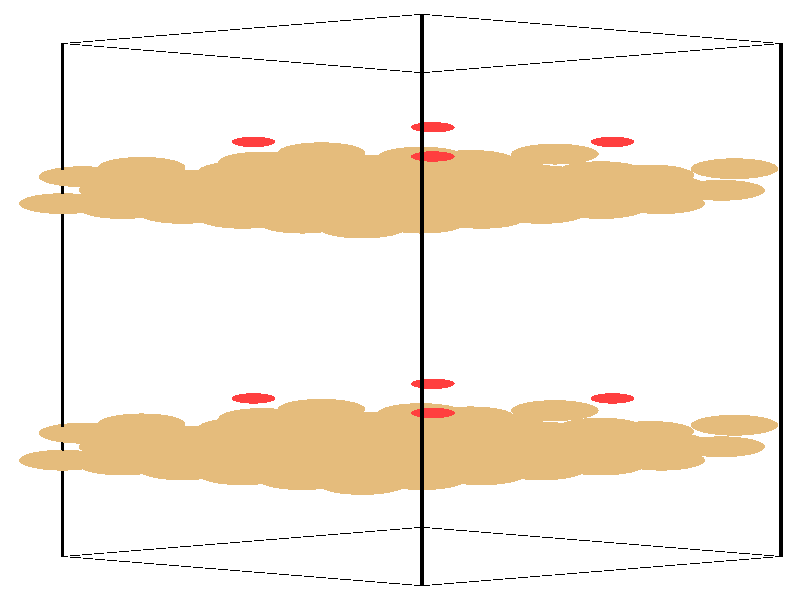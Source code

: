#include "colors.inc"
#include "finish.inc"

global_settings {assumed_gamma 1 max_trace_level 6}
background {color White}
camera {orthographic
  right -24.13*x up 76.08*y
  direction 1.00*z
  location <0,0,50.00> look_at <0,0,0>}
light_source {<  2.00,   3.00,  40.00> color White
  area_light <0.70, 0, 0>, <0, 0.70, 0>, 3, 3
  adaptive 1 jitter}

#declare simple = finish {phong 0.7}
#declare pale = finish {ambient .5 diffuse .85 roughness .001 specular 0.200 }
#declare intermediate = finish {ambient 0.3 diffuse 0.6 specular 0.10 roughness 0.04 }
#declare vmd = finish {ambient .0 diffuse .65 phong 0.1 phong_size 40. specular 0.500 }
#declare jmol = finish {ambient .2 diffuse .6 specular 1 roughness .001 metallic}
#declare ase2 = finish {ambient 0.05 brilliance 3 diffuse 0.6 metallic specular 0.70 roughness 0.04 reflection 0.15}
#declare ase3 = finish {ambient .15 brilliance 2 diffuse .6 metallic specular 1. roughness .001 reflection .0}
#declare glass = finish {ambient .05 diffuse .3 specular 1. roughness .001}
#declare glass2 = finish {ambient .0 diffuse .3 specular 1. reflection .25 roughness .001}
#declare Rcell = 0.050;
#declare Rbond = 0.100;

#macro atom(LOC, R, COL, TRANS, FIN)
  sphere{LOC, R texture{pigment{color COL transmit TRANS} finish{FIN}}}
#end
#macro constrain(LOC, R, COL, TRANS FIN)
union{torus{R, Rcell rotate 45*z texture{pigment{color COL transmit TRANS} finish{FIN}}}
      torus{R, Rcell rotate -45*z texture{pigment{color COL transmit TRANS} finish{FIN}}}
      translate LOC}
#end

cylinder {<-10.17, -32.52, -33.83>, <  0.66, -36.23, -23.65>, Rcell pigment {Black}}
cylinder {<  0.66, -28.82, -44.00>, < 11.49, -32.52, -33.83>, Rcell pigment {Black}}
cylinder {<  0.66,  36.23, -20.33>, < 11.49,  32.52, -10.15>, Rcell pigment {Black}}
cylinder {<-10.17,  32.52, -10.15>, <  0.66,  28.82,   0.03>, Rcell pigment {Black}}
cylinder {<-10.17, -32.52, -33.83>, <  0.66, -28.82, -44.00>, Rcell pigment {Black}}
cylinder {<  0.66, -36.23, -23.65>, < 11.49, -32.52, -33.83>, Rcell pigment {Black}}
cylinder {<  0.66,  28.82,   0.03>, < 11.49,  32.52, -10.15>, Rcell pigment {Black}}
cylinder {<-10.17,  32.52, -10.15>, <  0.66,  36.23, -20.33>, Rcell pigment {Black}}
cylinder {<-10.17, -32.52, -33.83>, <-10.17,  32.52, -10.15>, Rcell pigment {Black}}
cylinder {<  0.66, -36.23, -23.65>, <  0.66,  28.82,   0.03>, Rcell pigment {Black}}
cylinder {< 11.49, -32.52, -33.83>, < 11.49,  32.52, -10.15>, Rcell pigment {Black}}
cylinder {<  0.66, -28.82, -44.00>, <  0.66,  36.23, -20.33>, Rcell pigment {Black}}
atom(<-10.17, -20.31, -29.38>, 1.32, rgb <0.78, 0.50, 0.20>, 0.0, ase3) // #0 
atom(< -8.37, -20.92, -27.68>, 1.32, rgb <0.78, 0.50, 0.20>, 0.0, ase3) // #1 
atom(< -6.56, -21.54, -25.99>, 1.32, rgb <0.78, 0.50, 0.20>, 0.0, ase3) // #2 
atom(< -8.37, -19.69, -31.08>, 1.32, rgb <0.78, 0.50, 0.20>, 0.0, ase3) // #3 
atom(< -6.56, -20.31, -29.38>, 1.32, rgb <0.78, 0.50, 0.20>, 0.0, ase3) // #4 
atom(< -4.76, -20.92, -27.68>, 1.32, rgb <0.78, 0.50, 0.20>, 0.0, ase3) // #5 
atom(< -6.56, -19.07, -32.77>, 1.32, rgb <0.78, 0.50, 0.20>, 0.0, ase3) // #6 
atom(< -4.76, -19.69, -31.08>, 1.32, rgb <0.78, 0.50, 0.20>, 0.0, ase3) // #7 
atom(< -2.95, -20.31, -29.38>, 1.32, rgb <0.78, 0.50, 0.20>, 0.0, ase3) // #8 
atom(< -8.37, -18.61, -28.76>, 1.32, rgb <0.78, 0.50, 0.20>, 0.0, ase3) // #9 
atom(< -6.56, -19.23, -27.07>, 1.32, rgb <0.78, 0.50, 0.20>, 0.0, ase3) // #10 
atom(< -4.76, -19.85, -25.37>, 1.32, rgb <0.78, 0.50, 0.20>, 0.0, ase3) // #11 
atom(< -6.56, -17.99, -30.46>, 1.32, rgb <0.78, 0.50, 0.20>, 0.0, ase3) // #12 
atom(< -4.76, -18.61, -28.76>, 1.32, rgb <0.78, 0.50, 0.20>, 0.0, ase3) // #13 
atom(< -2.95, -19.23, -27.07>, 1.32, rgb <0.78, 0.50, 0.20>, 0.0, ase3) // #14 
atom(< -4.76, -17.38, -32.15>, 1.32, rgb <0.78, 0.50, 0.20>, 0.0, ase3) // #15 
atom(< -2.95, -17.99, -30.46>, 1.32, rgb <0.78, 0.50, 0.20>, 0.0, ase3) // #16 
atom(< -1.14, -18.61, -28.76>, 1.32, rgb <0.78, 0.50, 0.20>, 0.0, ase3) // #17 
atom(< -9.58, -16.89, -28.66>, 1.32, rgb <0.78, 0.50, 0.20>, 0.0, ase3) // #18 
atom(< -8.32, -17.69, -26.60>, 1.32, rgb <0.78, 0.50, 0.20>, 0.0, ase3) // #19 
atom(< -6.93, -17.84, -25.06>, 1.32, rgb <0.78, 0.50, 0.20>, 0.0, ase3) // #20 
atom(< -7.79, -15.71, -28.87>, 1.32, rgb <0.78, 0.50, 0.20>, 0.0, ase3) // #21 
atom(< -6.28, -17.33, -28.08>, 1.32, rgb <0.78, 0.50, 0.20>, 0.0, ase3) // #22 
atom(< -4.35, -17.25, -26.00>, 1.32, rgb <0.78, 0.50, 0.20>, 0.0, ase3) // #23 
atom(<  4.67, -17.73, -22.98>, 1.32, rgb <0.78, 0.50, 0.20>, 0.0, ase3) // #24 
atom(< -4.78, -16.25, -30.27>, 1.32, rgb <0.78, 0.50, 0.20>, 0.0, ase3) // #25 
atom(< -3.28, -16.67, -28.12>, 1.32, rgb <0.78, 0.50, 0.20>, 0.0, ase3) // #26 
atom(<  0.99, -10.62, -32.63>, 0.66, rgb <1.00, 0.05, 0.05>, 0.0, ase3) // #27 
atom(< -0.75, -22.53, -27.57>, 0.76, rgb <0.56, 0.56, 0.56>, 0.0, ase3) // #28 
atom(<-10.17,  12.22, -17.54>, 1.32, rgb <0.78, 0.50, 0.20>, 0.0, ase3) // #29 
atom(< -8.37,  11.60, -15.85>, 1.32, rgb <0.78, 0.50, 0.20>, 0.0, ase3) // #30 
atom(< -6.56,  10.98, -14.15>, 1.32, rgb <0.78, 0.50, 0.20>, 0.0, ase3) // #31 
atom(< -8.37,  12.83, -19.24>, 1.32, rgb <0.78, 0.50, 0.20>, 0.0, ase3) // #32 
atom(< -6.56,  12.22, -17.54>, 1.32, rgb <0.78, 0.50, 0.20>, 0.0, ase3) // #33 
atom(< -4.76,  11.60, -15.85>, 1.32, rgb <0.78, 0.50, 0.20>, 0.0, ase3) // #34 
atom(< -6.56,  13.45, -20.93>, 1.32, rgb <0.78, 0.50, 0.20>, 0.0, ase3) // #35 
atom(< -4.76,  12.83, -19.24>, 1.32, rgb <0.78, 0.50, 0.20>, 0.0, ase3) // #36 
atom(< -2.95,  12.22, -17.54>, 1.32, rgb <0.78, 0.50, 0.20>, 0.0, ase3) // #37 
atom(< -8.37,  13.91, -16.92>, 1.32, rgb <0.78, 0.50, 0.20>, 0.0, ase3) // #38 
atom(< -6.56,  13.29, -15.23>, 1.32, rgb <0.78, 0.50, 0.20>, 0.0, ase3) // #39 
atom(< -4.76,  12.68, -13.53>, 1.32, rgb <0.78, 0.50, 0.20>, 0.0, ase3) // #40 
atom(< -6.56,  14.53, -18.62>, 1.32, rgb <0.78, 0.50, 0.20>, 0.0, ase3) // #41 
atom(< -4.76,  13.91, -16.92>, 1.32, rgb <0.78, 0.50, 0.20>, 0.0, ase3) // #42 
atom(< -2.95,  13.29, -15.23>, 1.32, rgb <0.78, 0.50, 0.20>, 0.0, ase3) // #43 
atom(< -4.76,  15.15, -20.32>, 1.32, rgb <0.78, 0.50, 0.20>, 0.0, ase3) // #44 
atom(< -2.95,  14.53, -18.62>, 1.32, rgb <0.78, 0.50, 0.20>, 0.0, ase3) // #45 
atom(< -1.14,  13.91, -16.92>, 1.32, rgb <0.78, 0.50, 0.20>, 0.0, ase3) // #46 
atom(< -9.58,  15.64, -16.83>, 1.32, rgb <0.78, 0.50, 0.20>, 0.0, ase3) // #47 
atom(< -8.32,  14.83, -14.76>, 1.32, rgb <0.78, 0.50, 0.20>, 0.0, ase3) // #48 
atom(< -6.93,  14.68, -13.22>, 1.32, rgb <0.78, 0.50, 0.20>, 0.0, ase3) // #49 
atom(< -7.79,  16.82, -17.03>, 1.32, rgb <0.78, 0.50, 0.20>, 0.0, ase3) // #50 
atom(< -6.28,  15.19, -16.25>, 1.32, rgb <0.78, 0.50, 0.20>, 0.0, ase3) // #51 
atom(< -4.35,  15.27, -14.16>, 1.32, rgb <0.78, 0.50, 0.20>, 0.0, ase3) // #52 
atom(<  4.67,  14.79, -11.14>, 1.32, rgb <0.78, 0.50, 0.20>, 0.0, ase3) // #53 
atom(< -4.78,  16.27, -18.44>, 1.32, rgb <0.78, 0.50, 0.20>, 0.0, ase3) // #54 
atom(< -3.28,  15.85, -16.29>, 1.32, rgb <0.78, 0.50, 0.20>, 0.0, ase3) // #55 
atom(<  0.99,  21.90, -20.79>, 0.66, rgb <1.00, 0.05, 0.05>, 0.0, ase3) // #56 
atom(< -0.75,  10.00, -15.74>, 0.76, rgb <0.56, 0.56, 0.56>, 0.0, ase3) // #57 
atom(< -4.76, -18.45, -34.47>, 1.32, rgb <0.78, 0.50, 0.20>, 0.0, ase3) // #58 
atom(< -2.95, -19.07, -32.77>, 1.32, rgb <0.78, 0.50, 0.20>, 0.0, ase3) // #59 
atom(< -1.15, -19.69, -31.08>, 1.32, rgb <0.78, 0.50, 0.20>, 0.0, ase3) // #60 
atom(< -2.95, -17.84, -36.16>, 1.32, rgb <0.78, 0.50, 0.20>, 0.0, ase3) // #61 
atom(< -1.15, -18.45, -34.47>, 1.32, rgb <0.78, 0.50, 0.20>, 0.0, ase3) // #62 
atom(<  0.66, -19.07, -32.77>, 1.32, rgb <0.78, 0.50, 0.20>, 0.0, ase3) // #63 
atom(< -1.15, -17.22, -37.86>, 1.32, rgb <0.78, 0.50, 0.20>, 0.0, ase3) // #64 
atom(<  0.66, -17.84, -36.16>, 1.32, rgb <0.78, 0.50, 0.20>, 0.0, ase3) // #65 
atom(<  2.46, -18.45, -34.47>, 1.32, rgb <0.78, 0.50, 0.20>, 0.0, ase3) // #66 
atom(< -2.95, -16.76, -33.85>, 1.32, rgb <0.78, 0.50, 0.20>, 0.0, ase3) // #67 
atom(< -1.15, -17.38, -32.15>, 1.32, rgb <0.78, 0.50, 0.20>, 0.0, ase3) // #68 
atom(<  0.66, -17.99, -30.46>, 1.32, rgb <0.78, 0.50, 0.20>, 0.0, ase3) // #69 
atom(< -1.15, -16.14, -35.55>, 1.32, rgb <0.78, 0.50, 0.20>, 0.0, ase3) // #70 
atom(<  0.66, -16.76, -33.85>, 1.32, rgb <0.78, 0.50, 0.20>, 0.0, ase3) // #71 
atom(<  2.46, -17.38, -32.15>, 1.32, rgb <0.78, 0.50, 0.20>, 0.0, ase3) // #72 
atom(<  0.66, -15.52, -37.24>, 1.32, rgb <0.78, 0.50, 0.20>, 0.0, ase3) // #73 
atom(<  2.46, -16.14, -35.55>, 1.32, rgb <0.78, 0.50, 0.20>, 0.0, ase3) // #74 
atom(<  4.27, -16.76, -33.85>, 1.32, rgb <0.78, 0.50, 0.20>, 0.0, ase3) // #75 
atom(< -4.16, -15.03, -33.75>, 1.32, rgb <0.78, 0.50, 0.20>, 0.0, ase3) // #76 
atom(< -2.91, -15.84, -31.68>, 1.32, rgb <0.78, 0.50, 0.20>, 0.0, ase3) // #77 
atom(< -1.51, -15.99, -30.15>, 1.32, rgb <0.78, 0.50, 0.20>, 0.0, ase3) // #78 
atom(< -2.37, -13.86, -33.95>, 1.32, rgb <0.78, 0.50, 0.20>, 0.0, ase3) // #79 
atom(< -0.87, -15.48, -33.17>, 1.32, rgb <0.78, 0.50, 0.20>, 0.0, ase3) // #80 
atom(<  1.06, -15.40, -31.08>, 1.32, rgb <0.78, 0.50, 0.20>, 0.0, ase3) // #81 
atom(< 10.09, -15.88, -28.06>, 1.32, rgb <0.78, 0.50, 0.20>, 0.0, ase3) // #82 
atom(<  0.63, -14.40, -35.36>, 1.32, rgb <0.78, 0.50, 0.20>, 0.0, ase3) // #83 
atom(<  2.14, -14.82, -33.21>, 1.32, rgb <0.78, 0.50, 0.20>, 0.0, ase3) // #84 
atom(< -4.42, -12.48, -27.54>, 0.66, rgb <1.00, 0.05, 0.05>, 0.0, ase3) // #85 
atom(<  4.67, -20.67, -32.66>, 0.76, rgb <0.56, 0.56, 0.56>, 0.0, ase3) // #86 
atom(< -4.76,  14.07, -22.63>, 1.32, rgb <0.78, 0.50, 0.20>, 0.0, ase3) // #87 
atom(< -2.95,  13.45, -20.93>, 1.32, rgb <0.78, 0.50, 0.20>, 0.0, ase3) // #88 
atom(< -1.15,  12.83, -19.24>, 1.32, rgb <0.78, 0.50, 0.20>, 0.0, ase3) // #89 
atom(< -2.95,  14.69, -24.33>, 1.32, rgb <0.78, 0.50, 0.20>, 0.0, ase3) // #90 
atom(< -1.15,  14.07, -22.63>, 1.32, rgb <0.78, 0.50, 0.20>, 0.0, ase3) // #91 
atom(<  0.66,  13.45, -20.93>, 1.32, rgb <0.78, 0.50, 0.20>, 0.0, ase3) // #92 
atom(< -1.15,  15.30, -26.02>, 1.32, rgb <0.78, 0.50, 0.20>, 0.0, ase3) // #93 
atom(<  0.66,  14.69, -24.33>, 1.32, rgb <0.78, 0.50, 0.20>, 0.0, ase3) // #94 
atom(<  2.46,  14.07, -22.63>, 1.32, rgb <0.78, 0.50, 0.20>, 0.0, ase3) // #95 
atom(< -2.95,  15.76, -22.01>, 1.32, rgb <0.78, 0.50, 0.20>, 0.0, ase3) // #96 
atom(< -1.15,  15.15, -20.32>, 1.32, rgb <0.78, 0.50, 0.20>, 0.0, ase3) // #97 
atom(<  0.66,  14.53, -18.62>, 1.32, rgb <0.78, 0.50, 0.20>, 0.0, ase3) // #98 
atom(< -1.15,  16.38, -23.71>, 1.32, rgb <0.78, 0.50, 0.20>, 0.0, ase3) // #99 
atom(<  0.66,  15.76, -22.01>, 1.32, rgb <0.78, 0.50, 0.20>, 0.0, ase3) // #100 
atom(<  2.46,  15.15, -20.32>, 1.32, rgb <0.78, 0.50, 0.20>, 0.0, ase3) // #101 
atom(<  0.66,  17.00, -25.41>, 1.32, rgb <0.78, 0.50, 0.20>, 0.0, ase3) // #102 
atom(<  2.46,  16.38, -23.71>, 1.32, rgb <0.78, 0.50, 0.20>, 0.0, ase3) // #103 
atom(<  4.27,  15.76, -22.01>, 1.32, rgb <0.78, 0.50, 0.20>, 0.0, ase3) // #104 
atom(< -4.16,  17.49, -21.91>, 1.32, rgb <0.78, 0.50, 0.20>, 0.0, ase3) // #105 
atom(< -2.91,  16.68, -19.85>, 1.32, rgb <0.78, 0.50, 0.20>, 0.0, ase3) // #106 
atom(< -1.51,  16.53, -18.31>, 1.32, rgb <0.78, 0.50, 0.20>, 0.0, ase3) // #107 
atom(< -2.37,  18.67, -22.12>, 1.32, rgb <0.78, 0.50, 0.20>, 0.0, ase3) // #108 
atom(< -0.87,  17.04, -21.34>, 1.32, rgb <0.78, 0.50, 0.20>, 0.0, ase3) // #109 
atom(<  1.06,  17.13, -19.25>, 1.32, rgb <0.78, 0.50, 0.20>, 0.0, ase3) // #110 
atom(< 10.09,  16.65, -16.23>, 1.32, rgb <0.78, 0.50, 0.20>, 0.0, ase3) // #111 
atom(<  0.63,  18.12, -23.53>, 1.32, rgb <0.78, 0.50, 0.20>, 0.0, ase3) // #112 
atom(<  2.14,  17.70, -21.37>, 1.32, rgb <0.78, 0.50, 0.20>, 0.0, ase3) // #113 
atom(< -4.42,  20.05, -15.70>, 0.66, rgb <1.00, 0.05, 0.05>, 0.0, ase3) // #114 
atom(<  4.67,  11.85, -20.83>, 0.76, rgb <0.56, 0.56, 0.56>, 0.0, ase3) // #115 
atom(< -4.76, -22.16, -24.29>, 1.32, rgb <0.78, 0.50, 0.20>, 0.0, ase3) // #116 
atom(< -2.95, -22.78, -22.59>, 1.32, rgb <0.78, 0.50, 0.20>, 0.0, ase3) // #117 
atom(< -1.14, -23.39, -20.90>, 1.32, rgb <0.78, 0.50, 0.20>, 0.0, ase3) // #118 
atom(< -2.95, -21.54, -25.99>, 1.32, rgb <0.78, 0.50, 0.20>, 0.0, ase3) // #119 
atom(< -1.15, -22.16, -24.29>, 1.32, rgb <0.78, 0.50, 0.20>, 0.0, ase3) // #120 
atom(<  0.66, -22.78, -22.59>, 1.32, rgb <0.78, 0.50, 0.20>, 0.0, ase3) // #121 
atom(< -1.15, -20.92, -27.68>, 1.32, rgb <0.78, 0.50, 0.20>, 0.0, ase3) // #122 
atom(<  0.66, -21.54, -25.99>, 1.32, rgb <0.78, 0.50, 0.20>, 0.0, ase3) // #123 
atom(<  2.46, -22.16, -24.29>, 1.32, rgb <0.78, 0.50, 0.20>, 0.0, ase3) // #124 
atom(< -2.95, -20.46, -23.67>, 1.32, rgb <0.78, 0.50, 0.20>, 0.0, ase3) // #125 
atom(< -1.15, -21.08, -21.98>, 1.32, rgb <0.78, 0.50, 0.20>, 0.0, ase3) // #126 
atom(<  0.66, -21.70, -20.28>, 1.32, rgb <0.78, 0.50, 0.20>, 0.0, ase3) // #127 
atom(< -1.15, -19.85, -25.37>, 1.32, rgb <0.78, 0.50, 0.20>, 0.0, ase3) // #128 
atom(<  0.66, -20.46, -23.67>, 1.32, rgb <0.78, 0.50, 0.20>, 0.0, ase3) // #129 
atom(<  2.46, -21.08, -21.98>, 1.32, rgb <0.78, 0.50, 0.20>, 0.0, ase3) // #130 
atom(<  0.66, -19.23, -27.07>, 1.32, rgb <0.78, 0.50, 0.20>, 0.0, ase3) // #131 
atom(<  2.46, -19.85, -25.37>, 1.32, rgb <0.78, 0.50, 0.20>, 0.0, ase3) // #132 
atom(<  4.27, -20.46, -23.67>, 1.32, rgb <0.78, 0.50, 0.20>, 0.0, ase3) // #133 
atom(< -4.16, -18.74, -23.57>, 1.32, rgb <0.78, 0.50, 0.20>, 0.0, ase3) // #134 
atom(< -2.91, -19.55, -21.51>, 1.32, rgb <0.78, 0.50, 0.20>, 0.0, ase3) // #135 
atom(< -1.51, -19.70, -19.97>, 1.32, rgb <0.78, 0.50, 0.20>, 0.0, ase3) // #136 
atom(< -2.37, -17.56, -23.78>, 1.32, rgb <0.78, 0.50, 0.20>, 0.0, ase3) // #137 
atom(< -0.87, -19.18, -23.00>, 1.32, rgb <0.78, 0.50, 0.20>, 0.0, ase3) // #138 
atom(<  1.06, -19.10, -20.91>, 1.32, rgb <0.78, 0.50, 0.20>, 0.0, ase3) // #139 
atom(< -0.74, -15.88, -28.06>, 1.32, rgb <0.78, 0.50, 0.20>, 0.0, ase3) // #140 
atom(<  0.63, -18.11, -25.19>, 1.32, rgb <0.78, 0.50, 0.20>, 0.0, ase3) // #141 
atom(<  2.14, -18.52, -23.03>, 1.32, rgb <0.78, 0.50, 0.20>, 0.0, ase3) // #142 
atom(<  6.41, -12.48, -27.54>, 0.66, rgb <1.00, 0.05, 0.05>, 0.0, ase3) // #143 
atom(< -6.16, -20.67, -32.66>, 0.76, rgb <0.56, 0.56, 0.56>, 0.0, ase3) // #144 
atom(< -4.76,  10.36, -12.45>, 1.32, rgb <0.78, 0.50, 0.20>, 0.0, ase3) // #145 
atom(< -2.95,   9.75, -10.76>, 1.32, rgb <0.78, 0.50, 0.20>, 0.0, ase3) // #146 
atom(< -1.14,   9.13,  -9.06>, 1.32, rgb <0.78, 0.50, 0.20>, 0.0, ase3) // #147 
atom(< -2.95,  10.98, -14.15>, 1.32, rgb <0.78, 0.50, 0.20>, 0.0, ase3) // #148 
atom(< -1.15,  10.36, -12.45>, 1.32, rgb <0.78, 0.50, 0.20>, 0.0, ase3) // #149 
atom(<  0.66,   9.75, -10.76>, 1.32, rgb <0.78, 0.50, 0.20>, 0.0, ase3) // #150 
atom(< -1.15,  11.60, -15.85>, 1.32, rgb <0.78, 0.50, 0.20>, 0.0, ase3) // #151 
atom(<  0.66,  10.98, -14.15>, 1.32, rgb <0.78, 0.50, 0.20>, 0.0, ase3) // #152 
atom(<  2.46,  10.36, -12.45>, 1.32, rgb <0.78, 0.50, 0.20>, 0.0, ase3) // #153 
atom(< -2.95,  12.06, -11.84>, 1.32, rgb <0.78, 0.50, 0.20>, 0.0, ase3) // #154 
atom(< -1.15,  11.44, -10.14>, 1.32, rgb <0.78, 0.50, 0.20>, 0.0, ase3) // #155 
atom(<  0.66,  10.83,  -8.44>, 1.32, rgb <0.78, 0.50, 0.20>, 0.0, ase3) // #156 
atom(< -1.15,  12.68, -13.53>, 1.32, rgb <0.78, 0.50, 0.20>, 0.0, ase3) // #157 
atom(<  0.66,  12.06, -11.84>, 1.32, rgb <0.78, 0.50, 0.20>, 0.0, ase3) // #158 
atom(<  2.46,  11.44, -10.14>, 1.32, rgb <0.78, 0.50, 0.20>, 0.0, ase3) // #159 
atom(<  0.66,  13.29, -15.23>, 1.32, rgb <0.78, 0.50, 0.20>, 0.0, ase3) // #160 
atom(<  2.46,  12.68, -13.53>, 1.32, rgb <0.78, 0.50, 0.20>, 0.0, ase3) // #161 
atom(<  4.27,  12.06, -11.84>, 1.32, rgb <0.78, 0.50, 0.20>, 0.0, ase3) // #162 
atom(< -4.16,  13.79, -11.74>, 1.32, rgb <0.78, 0.50, 0.20>, 0.0, ase3) // #163 
atom(< -2.91,  12.98,  -9.67>, 1.32, rgb <0.78, 0.50, 0.20>, 0.0, ase3) // #164 
atom(< -1.51,  12.83,  -8.13>, 1.32, rgb <0.78, 0.50, 0.20>, 0.0, ase3) // #165 
atom(< -2.37,  14.96, -11.94>, 1.32, rgb <0.78, 0.50, 0.20>, 0.0, ase3) // #166 
atom(< -0.87,  13.34, -11.16>, 1.32, rgb <0.78, 0.50, 0.20>, 0.0, ase3) // #167 
atom(<  1.06,  13.42,  -9.07>, 1.32, rgb <0.78, 0.50, 0.20>, 0.0, ase3) // #168 
atom(< -0.74,  16.65, -16.23>, 1.32, rgb <0.78, 0.50, 0.20>, 0.0, ase3) // #169 
atom(<  0.63,  14.42, -13.35>, 1.32, rgb <0.78, 0.50, 0.20>, 0.0, ase3) // #170 
atom(<  2.14,  14.00, -11.20>, 1.32, rgb <0.78, 0.50, 0.20>, 0.0, ase3) // #171 
atom(<  6.41,  20.05, -15.70>, 0.66, rgb <1.00, 0.05, 0.05>, 0.0, ase3) // #172 
atom(< -6.16,  11.85, -20.83>, 0.76, rgb <0.56, 0.56, 0.56>, 0.0, ase3) // #173 
atom(<  0.66, -20.31, -29.38>, 1.32, rgb <0.78, 0.50, 0.20>, 0.0, ase3) // #174 
atom(<  2.46, -20.92, -27.68>, 1.32, rgb <0.78, 0.50, 0.20>, 0.0, ase3) // #175 
atom(<  4.27, -21.54, -25.99>, 1.32, rgb <0.78, 0.50, 0.20>, 0.0, ase3) // #176 
atom(<  2.46, -19.69, -31.08>, 1.32, rgb <0.78, 0.50, 0.20>, 0.0, ase3) // #177 
atom(<  4.27, -20.31, -29.38>, 1.32, rgb <0.78, 0.50, 0.20>, 0.0, ase3) // #178 
atom(<  6.07, -20.92, -27.68>, 1.32, rgb <0.78, 0.50, 0.20>, 0.0, ase3) // #179 
atom(<  4.27, -19.07, -32.77>, 1.32, rgb <0.78, 0.50, 0.20>, 0.0, ase3) // #180 
atom(<  6.07, -19.69, -31.08>, 1.32, rgb <0.78, 0.50, 0.20>, 0.0, ase3) // #181 
atom(<  7.88, -20.31, -29.38>, 1.32, rgb <0.78, 0.50, 0.20>, 0.0, ase3) // #182 
atom(<  2.46, -18.61, -28.76>, 1.32, rgb <0.78, 0.50, 0.20>, 0.0, ase3) // #183 
atom(<  4.27, -19.23, -27.07>, 1.32, rgb <0.78, 0.50, 0.20>, 0.0, ase3) // #184 
atom(<  6.07, -19.85, -25.37>, 1.32, rgb <0.78, 0.50, 0.20>, 0.0, ase3) // #185 
atom(<  4.27, -17.99, -30.46>, 1.32, rgb <0.78, 0.50, 0.20>, 0.0, ase3) // #186 
atom(<  6.07, -18.61, -28.76>, 1.32, rgb <0.78, 0.50, 0.20>, 0.0, ase3) // #187 
atom(<  7.88, -19.23, -27.07>, 1.32, rgb <0.78, 0.50, 0.20>, 0.0, ase3) // #188 
atom(<  6.07, -17.38, -32.15>, 1.32, rgb <0.78, 0.50, 0.20>, 0.0, ase3) // #189 
atom(<  7.88, -17.99, -30.46>, 1.32, rgb <0.78, 0.50, 0.20>, 0.0, ase3) // #190 
atom(<  9.69, -18.61, -28.76>, 1.32, rgb <0.78, 0.50, 0.20>, 0.0, ase3) // #191 
atom(<  1.25, -16.89, -28.66>, 1.32, rgb <0.78, 0.50, 0.20>, 0.0, ase3) // #192 
atom(<  2.51, -17.69, -26.60>, 1.32, rgb <0.78, 0.50, 0.20>, 0.0, ase3) // #193 
atom(<  3.90, -17.84, -25.06>, 1.32, rgb <0.78, 0.50, 0.20>, 0.0, ase3) // #194 
atom(<  3.04, -15.71, -28.87>, 1.32, rgb <0.78, 0.50, 0.20>, 0.0, ase3) // #195 
atom(<  4.55, -17.33, -28.08>, 1.32, rgb <0.78, 0.50, 0.20>, 0.0, ase3) // #196 
atom(<  6.48, -17.25, -26.00>, 1.32, rgb <0.78, 0.50, 0.20>, 0.0, ase3) // #197 
atom(<  4.67, -14.02, -33.15>, 1.32, rgb <0.78, 0.50, 0.20>, 0.0, ase3) // #198 
atom(<  6.05, -16.25, -30.27>, 1.32, rgb <0.78, 0.50, 0.20>, 0.0, ase3) // #199 
atom(<  7.55, -16.67, -28.12>, 1.32, rgb <0.78, 0.50, 0.20>, 0.0, ase3) // #200 
atom(<  0.99, -14.33, -22.45>, 0.66, rgb <1.00, 0.05, 0.05>, 0.0, ase3) // #201 
atom(< -0.75, -18.82, -37.75>, 0.76, rgb <0.56, 0.56, 0.56>, 0.0, ase3) // #202 
atom(<  0.66,  12.22, -17.54>, 1.32, rgb <0.78, 0.50, 0.20>, 0.0, ase3) // #203 
atom(<  2.46,  11.60, -15.85>, 1.32, rgb <0.78, 0.50, 0.20>, 0.0, ase3) // #204 
atom(<  4.27,  10.98, -14.15>, 1.32, rgb <0.78, 0.50, 0.20>, 0.0, ase3) // #205 
atom(<  2.46,  12.83, -19.24>, 1.32, rgb <0.78, 0.50, 0.20>, 0.0, ase3) // #206 
atom(<  4.27,  12.22, -17.54>, 1.32, rgb <0.78, 0.50, 0.20>, 0.0, ase3) // #207 
atom(<  6.07,  11.60, -15.85>, 1.32, rgb <0.78, 0.50, 0.20>, 0.0, ase3) // #208 
atom(<  4.27,  13.45, -20.93>, 1.32, rgb <0.78, 0.50, 0.20>, 0.0, ase3) // #209 
atom(<  6.07,  12.83, -19.24>, 1.32, rgb <0.78, 0.50, 0.20>, 0.0, ase3) // #210 
atom(<  7.88,  12.22, -17.54>, 1.32, rgb <0.78, 0.50, 0.20>, 0.0, ase3) // #211 
atom(<  2.46,  13.91, -16.92>, 1.32, rgb <0.78, 0.50, 0.20>, 0.0, ase3) // #212 
atom(<  4.27,  13.29, -15.23>, 1.32, rgb <0.78, 0.50, 0.20>, 0.0, ase3) // #213 
atom(<  6.07,  12.68, -13.53>, 1.32, rgb <0.78, 0.50, 0.20>, 0.0, ase3) // #214 
atom(<  4.27,  14.53, -18.62>, 1.32, rgb <0.78, 0.50, 0.20>, 0.0, ase3) // #215 
atom(<  6.07,  13.91, -16.92>, 1.32, rgb <0.78, 0.50, 0.20>, 0.0, ase3) // #216 
atom(<  7.88,  13.29, -15.23>, 1.32, rgb <0.78, 0.50, 0.20>, 0.0, ase3) // #217 
atom(<  6.07,  15.15, -20.32>, 1.32, rgb <0.78, 0.50, 0.20>, 0.0, ase3) // #218 
atom(<  7.88,  14.53, -18.62>, 1.32, rgb <0.78, 0.50, 0.20>, 0.0, ase3) // #219 
atom(<  9.69,  13.91, -16.92>, 1.32, rgb <0.78, 0.50, 0.20>, 0.0, ase3) // #220 
atom(<  1.25,  15.64, -16.83>, 1.32, rgb <0.78, 0.50, 0.20>, 0.0, ase3) // #221 
atom(<  2.51,  14.83, -14.76>, 1.32, rgb <0.78, 0.50, 0.20>, 0.0, ase3) // #222 
atom(<  3.90,  14.68, -13.22>, 1.32, rgb <0.78, 0.50, 0.20>, 0.0, ase3) // #223 
atom(<  3.04,  16.82, -17.03>, 1.32, rgb <0.78, 0.50, 0.20>, 0.0, ase3) // #224 
atom(<  4.55,  15.19, -16.25>, 1.32, rgb <0.78, 0.50, 0.20>, 0.0, ase3) // #225 
atom(<  6.48,  15.27, -14.16>, 1.32, rgb <0.78, 0.50, 0.20>, 0.0, ase3) // #226 
atom(<  4.67,  18.50, -21.32>, 1.32, rgb <0.78, 0.50, 0.20>, 0.0, ase3) // #227 
atom(<  6.05,  16.27, -18.44>, 1.32, rgb <0.78, 0.50, 0.20>, 0.0, ase3) // #228 
atom(<  7.55,  15.85, -16.29>, 1.32, rgb <0.78, 0.50, 0.20>, 0.0, ase3) // #229 
atom(<  0.99,  18.20, -10.62>, 0.66, rgb <1.00, 0.05, 0.05>, 0.0, ase3) // #230 
atom(< -0.75,  13.70, -25.91>, 0.76, rgb <0.56, 0.56, 0.56>, 0.0, ase3) // #231 
